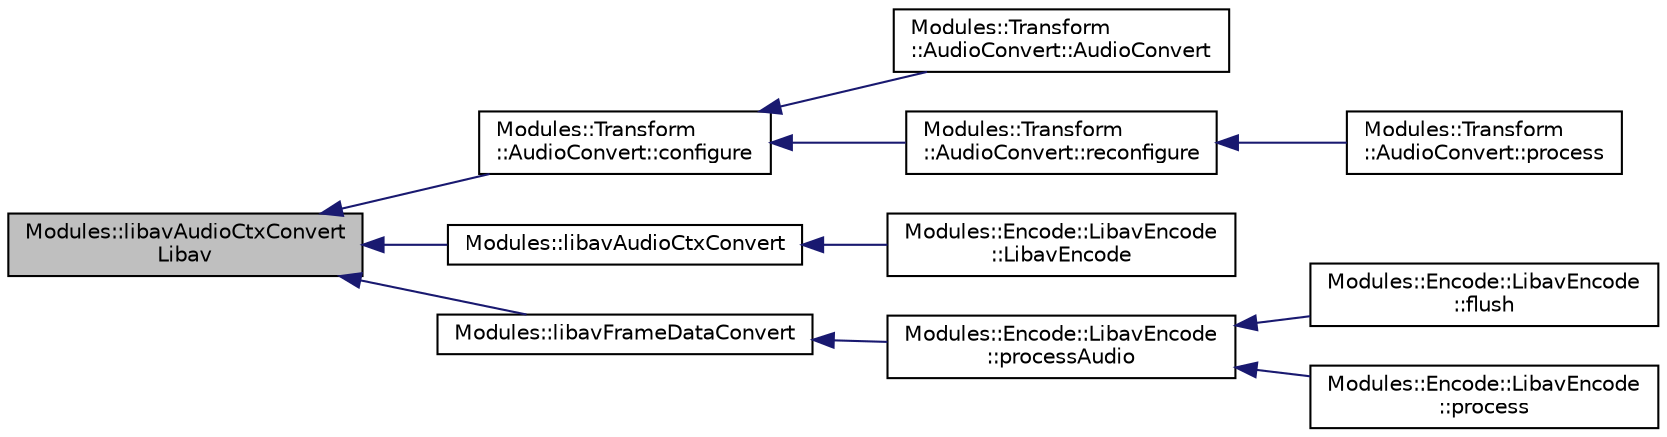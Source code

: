 digraph "Modules::libavAudioCtxConvertLibav"
{
 // INTERACTIVE_SVG=YES
  edge [fontname="Helvetica",fontsize="10",labelfontname="Helvetica",labelfontsize="10"];
  node [fontname="Helvetica",fontsize="10",shape=record];
  rankdir="LR";
  Node1 [label="Modules::libavAudioCtxConvert\lLibav",height=0.2,width=0.4,color="black", fillcolor="grey75", style="filled", fontcolor="black"];
  Node1 -> Node2 [dir="back",color="midnightblue",fontsize="10",style="solid",fontname="Helvetica"];
  Node2 [label="Modules::Transform\l::AudioConvert::configure",height=0.2,width=0.4,color="black", fillcolor="white", style="filled",URL="$class_modules_1_1_transform_1_1_audio_convert.html#ac83946607aed0ff92442acb0a69653b5"];
  Node2 -> Node3 [dir="back",color="midnightblue",fontsize="10",style="solid",fontname="Helvetica"];
  Node3 [label="Modules::Transform\l::AudioConvert::AudioConvert",height=0.2,width=0.4,color="black", fillcolor="white", style="filled",URL="$class_modules_1_1_transform_1_1_audio_convert.html#a6def012d10a6fd31221ea10c7601efd2"];
  Node2 -> Node4 [dir="back",color="midnightblue",fontsize="10",style="solid",fontname="Helvetica"];
  Node4 [label="Modules::Transform\l::AudioConvert::reconfigure",height=0.2,width=0.4,color="black", fillcolor="white", style="filled",URL="$class_modules_1_1_transform_1_1_audio_convert.html#a2f1b9d8fe53e6798ad19acf568a7060f"];
  Node4 -> Node5 [dir="back",color="midnightblue",fontsize="10",style="solid",fontname="Helvetica"];
  Node5 [label="Modules::Transform\l::AudioConvert::process",height=0.2,width=0.4,color="black", fillcolor="white", style="filled",URL="$class_modules_1_1_transform_1_1_audio_convert.html#a8193326c3bf3b7cdce8e740f521b1065"];
  Node1 -> Node6 [dir="back",color="midnightblue",fontsize="10",style="solid",fontname="Helvetica"];
  Node6 [label="Modules::libavAudioCtxConvert",height=0.2,width=0.4,color="black", fillcolor="white", style="filled",URL="$namespace_modules.html#a0dcf8c294f48e897259bf9e97e53df9d"];
  Node6 -> Node7 [dir="back",color="midnightblue",fontsize="10",style="solid",fontname="Helvetica"];
  Node7 [label="Modules::Encode::LibavEncode\l::LibavEncode",height=0.2,width=0.4,color="black", fillcolor="white", style="filled",URL="$class_modules_1_1_encode_1_1_libav_encode.html#aa90de937d63965d62425c85f73a2b1f4"];
  Node1 -> Node8 [dir="back",color="midnightblue",fontsize="10",style="solid",fontname="Helvetica"];
  Node8 [label="Modules::libavFrameDataConvert",height=0.2,width=0.4,color="black", fillcolor="white", style="filled",URL="$namespace_modules.html#a80c5e4240d6fcb63e8a3f4fcbc7e5380"];
  Node8 -> Node9 [dir="back",color="midnightblue",fontsize="10",style="solid",fontname="Helvetica"];
  Node9 [label="Modules::Encode::LibavEncode\l::processAudio",height=0.2,width=0.4,color="black", fillcolor="white", style="filled",URL="$class_modules_1_1_encode_1_1_libav_encode.html#a181e7eaa68fa575d44236e976d094c17"];
  Node9 -> Node10 [dir="back",color="midnightblue",fontsize="10",style="solid",fontname="Helvetica"];
  Node10 [label="Modules::Encode::LibavEncode\l::flush",height=0.2,width=0.4,color="black", fillcolor="white", style="filled",URL="$class_modules_1_1_encode_1_1_libav_encode.html#a4dfdf8512d03a74def3125c536b523fd"];
  Node9 -> Node11 [dir="back",color="midnightblue",fontsize="10",style="solid",fontname="Helvetica"];
  Node11 [label="Modules::Encode::LibavEncode\l::process",height=0.2,width=0.4,color="black", fillcolor="white", style="filled",URL="$class_modules_1_1_encode_1_1_libav_encode.html#ab841a579d99a52c73c05f4370b0d5765"];
}
